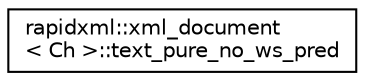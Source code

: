 digraph "Graphical Class Hierarchy"
{
  edge [fontname="Helvetica",fontsize="10",labelfontname="Helvetica",labelfontsize="10"];
  node [fontname="Helvetica",fontsize="10",shape=record];
  rankdir="LR";
  Node0 [label="rapidxml::xml_document\l\< Ch \>::text_pure_no_ws_pred",height=0.2,width=0.4,color="black", fillcolor="white", style="filled",URL="$structrapidxml_1_1xml__document_1_1text__pure__no__ws__pred.html"];
}
